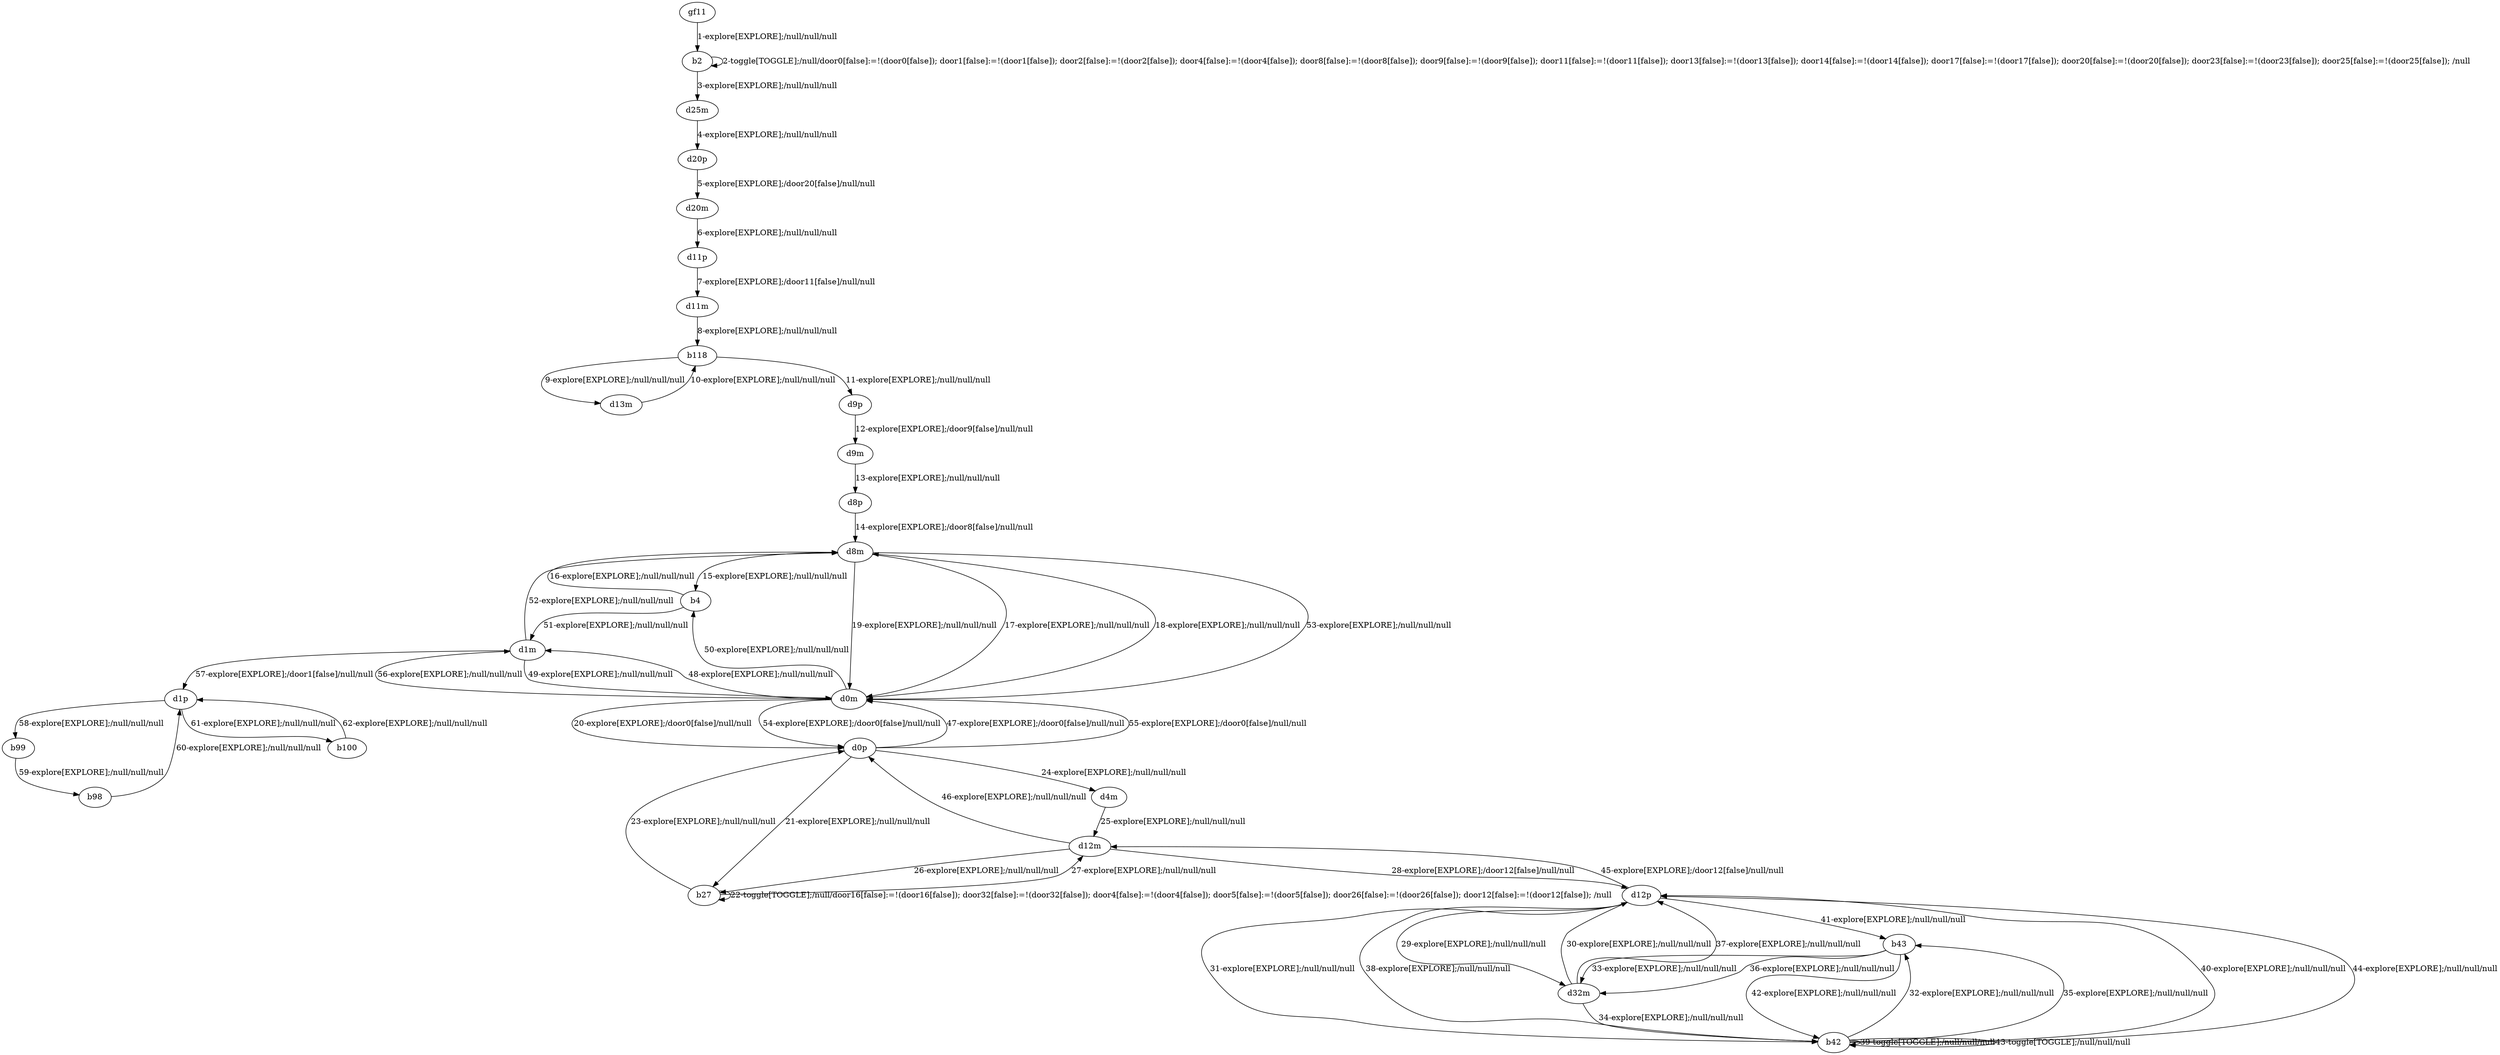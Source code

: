 # Total number of goals covered by this test: 1
# b100 --> d1p

digraph g {
"gf11" -> "b2" [label = "1-explore[EXPLORE];/null/null/null"];
"b2" -> "b2" [label = "2-toggle[TOGGLE];/null/door0[false]:=!(door0[false]); door1[false]:=!(door1[false]); door2[false]:=!(door2[false]); door4[false]:=!(door4[false]); door8[false]:=!(door8[false]); door9[false]:=!(door9[false]); door11[false]:=!(door11[false]); door13[false]:=!(door13[false]); door14[false]:=!(door14[false]); door17[false]:=!(door17[false]); door20[false]:=!(door20[false]); door23[false]:=!(door23[false]); door25[false]:=!(door25[false]); /null"];
"b2" -> "d25m" [label = "3-explore[EXPLORE];/null/null/null"];
"d25m" -> "d20p" [label = "4-explore[EXPLORE];/null/null/null"];
"d20p" -> "d20m" [label = "5-explore[EXPLORE];/door20[false]/null/null"];
"d20m" -> "d11p" [label = "6-explore[EXPLORE];/null/null/null"];
"d11p" -> "d11m" [label = "7-explore[EXPLORE];/door11[false]/null/null"];
"d11m" -> "b118" [label = "8-explore[EXPLORE];/null/null/null"];
"b118" -> "d13m" [label = "9-explore[EXPLORE];/null/null/null"];
"d13m" -> "b118" [label = "10-explore[EXPLORE];/null/null/null"];
"b118" -> "d9p" [label = "11-explore[EXPLORE];/null/null/null"];
"d9p" -> "d9m" [label = "12-explore[EXPLORE];/door9[false]/null/null"];
"d9m" -> "d8p" [label = "13-explore[EXPLORE];/null/null/null"];
"d8p" -> "d8m" [label = "14-explore[EXPLORE];/door8[false]/null/null"];
"d8m" -> "b4" [label = "15-explore[EXPLORE];/null/null/null"];
"b4" -> "d8m" [label = "16-explore[EXPLORE];/null/null/null"];
"d8m" -> "d0m" [label = "17-explore[EXPLORE];/null/null/null"];
"d0m" -> "d8m" [label = "18-explore[EXPLORE];/null/null/null"];
"d8m" -> "d0m" [label = "19-explore[EXPLORE];/null/null/null"];
"d0m" -> "d0p" [label = "20-explore[EXPLORE];/door0[false]/null/null"];
"d0p" -> "b27" [label = "21-explore[EXPLORE];/null/null/null"];
"b27" -> "b27" [label = "22-toggle[TOGGLE];/null/door16[false]:=!(door16[false]); door32[false]:=!(door32[false]); door4[false]:=!(door4[false]); door5[false]:=!(door5[false]); door26[false]:=!(door26[false]); door12[false]:=!(door12[false]); /null"];
"b27" -> "d0p" [label = "23-explore[EXPLORE];/null/null/null"];
"d0p" -> "d4m" [label = "24-explore[EXPLORE];/null/null/null"];
"d4m" -> "d12m" [label = "25-explore[EXPLORE];/null/null/null"];
"d12m" -> "b27" [label = "26-explore[EXPLORE];/null/null/null"];
"b27" -> "d12m" [label = "27-explore[EXPLORE];/null/null/null"];
"d12m" -> "d12p" [label = "28-explore[EXPLORE];/door12[false]/null/null"];
"d12p" -> "d32m" [label = "29-explore[EXPLORE];/null/null/null"];
"d32m" -> "d12p" [label = "30-explore[EXPLORE];/null/null/null"];
"d12p" -> "b42" [label = "31-explore[EXPLORE];/null/null/null"];
"b42" -> "b43" [label = "32-explore[EXPLORE];/null/null/null"];
"b43" -> "d32m" [label = "33-explore[EXPLORE];/null/null/null"];
"d32m" -> "b42" [label = "34-explore[EXPLORE];/null/null/null"];
"b42" -> "b43" [label = "35-explore[EXPLORE];/null/null/null"];
"b43" -> "d32m" [label = "36-explore[EXPLORE];/null/null/null"];
"d32m" -> "d12p" [label = "37-explore[EXPLORE];/null/null/null"];
"d12p" -> "b42" [label = "38-explore[EXPLORE];/null/null/null"];
"b42" -> "b42" [label = "39-toggle[TOGGLE];/null/null/null"];
"b42" -> "d12p" [label = "40-explore[EXPLORE];/null/null/null"];
"d12p" -> "b43" [label = "41-explore[EXPLORE];/null/null/null"];
"b43" -> "b42" [label = "42-explore[EXPLORE];/null/null/null"];
"b42" -> "b42" [label = "43-toggle[TOGGLE];/null/null/null"];
"b42" -> "d12p" [label = "44-explore[EXPLORE];/null/null/null"];
"d12p" -> "d12m" [label = "45-explore[EXPLORE];/door12[false]/null/null"];
"d12m" -> "d0p" [label = "46-explore[EXPLORE];/null/null/null"];
"d0p" -> "d0m" [label = "47-explore[EXPLORE];/door0[false]/null/null"];
"d0m" -> "d1m" [label = "48-explore[EXPLORE];/null/null/null"];
"d1m" -> "d0m" [label = "49-explore[EXPLORE];/null/null/null"];
"d0m" -> "b4" [label = "50-explore[EXPLORE];/null/null/null"];
"b4" -> "d1m" [label = "51-explore[EXPLORE];/null/null/null"];
"d1m" -> "d8m" [label = "52-explore[EXPLORE];/null/null/null"];
"d8m" -> "d0m" [label = "53-explore[EXPLORE];/null/null/null"];
"d0m" -> "d0p" [label = "54-explore[EXPLORE];/door0[false]/null/null"];
"d0p" -> "d0m" [label = "55-explore[EXPLORE];/door0[false]/null/null"];
"d0m" -> "d1m" [label = "56-explore[EXPLORE];/null/null/null"];
"d1m" -> "d1p" [label = "57-explore[EXPLORE];/door1[false]/null/null"];
"d1p" -> "b99" [label = "58-explore[EXPLORE];/null/null/null"];
"b99" -> "b98" [label = "59-explore[EXPLORE];/null/null/null"];
"b98" -> "d1p" [label = "60-explore[EXPLORE];/null/null/null"];
"d1p" -> "b100" [label = "61-explore[EXPLORE];/null/null/null"];
"b100" -> "d1p" [label = "62-explore[EXPLORE];/null/null/null"];
}